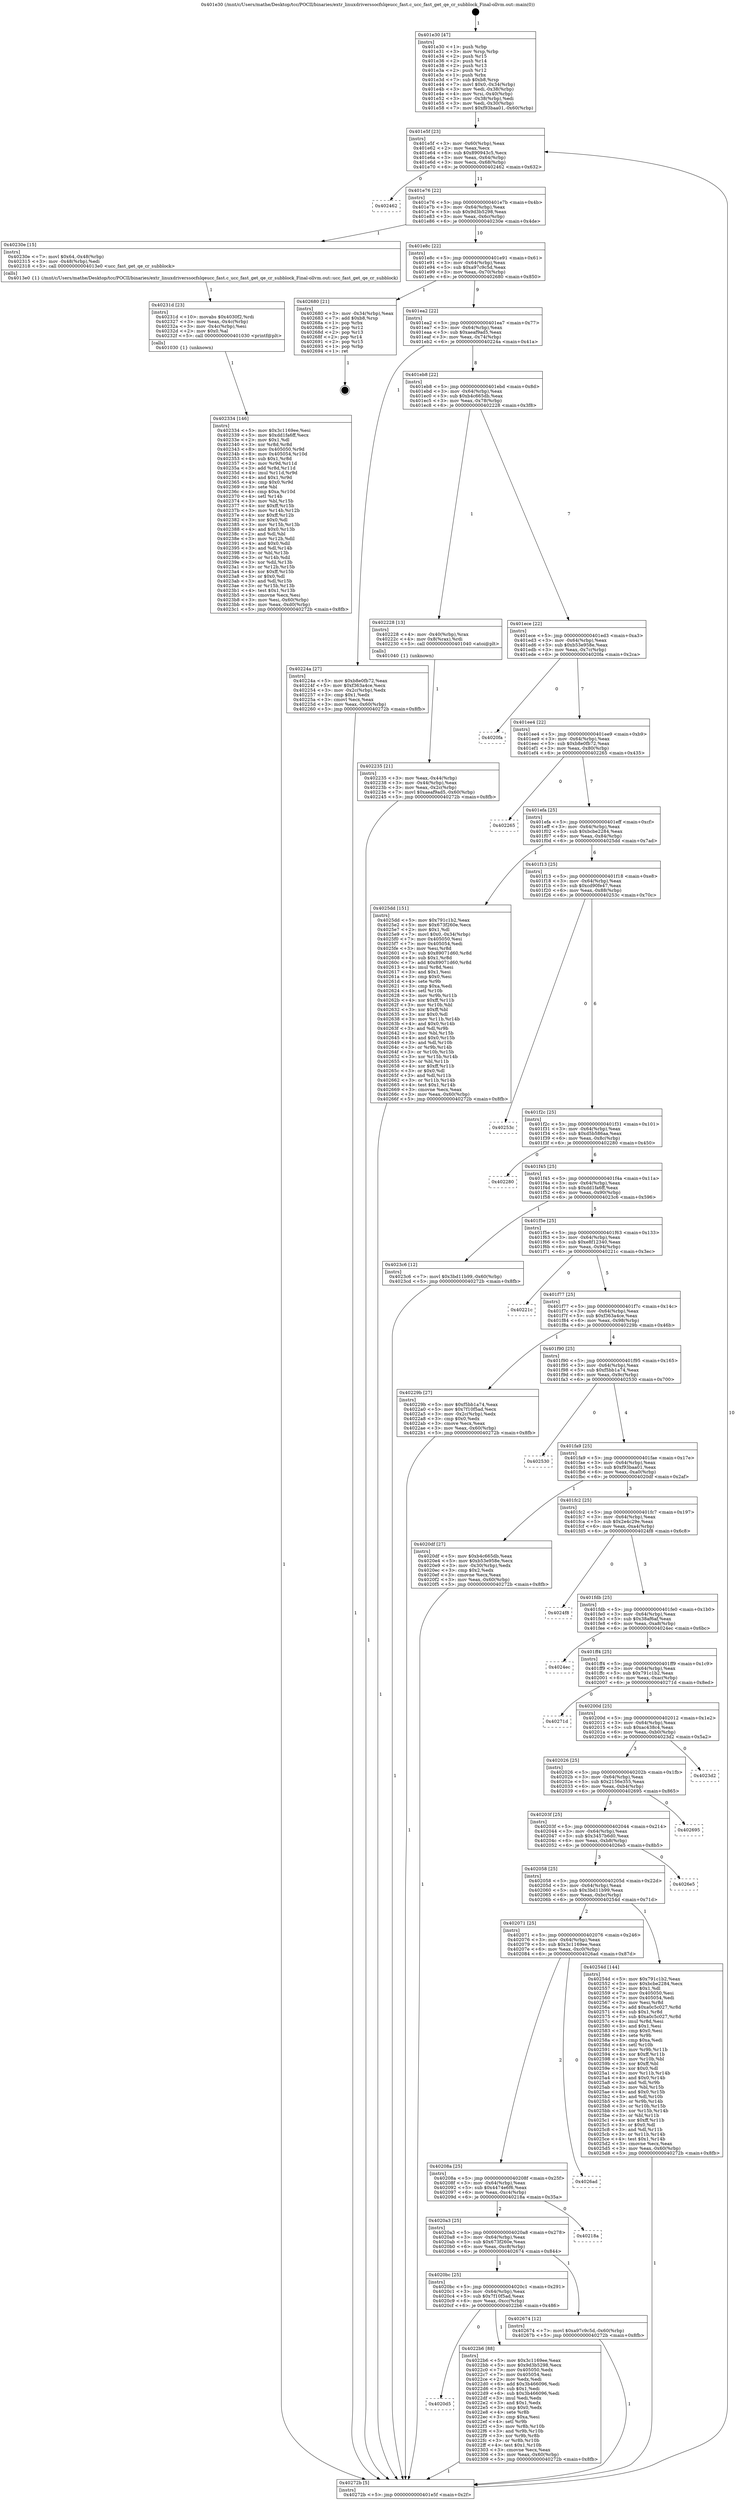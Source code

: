 digraph "0x401e30" {
  label = "0x401e30 (/mnt/c/Users/mathe/Desktop/tcc/POCII/binaries/extr_linuxdriverssocfslqeucc_fast.c_ucc_fast_get_qe_cr_subblock_Final-ollvm.out::main(0))"
  labelloc = "t"
  node[shape=record]

  Entry [label="",width=0.3,height=0.3,shape=circle,fillcolor=black,style=filled]
  "0x401e5f" [label="{
     0x401e5f [23]\l
     | [instrs]\l
     &nbsp;&nbsp;0x401e5f \<+3\>: mov -0x60(%rbp),%eax\l
     &nbsp;&nbsp;0x401e62 \<+2\>: mov %eax,%ecx\l
     &nbsp;&nbsp;0x401e64 \<+6\>: sub $0x890943c5,%ecx\l
     &nbsp;&nbsp;0x401e6a \<+3\>: mov %eax,-0x64(%rbp)\l
     &nbsp;&nbsp;0x401e6d \<+3\>: mov %ecx,-0x68(%rbp)\l
     &nbsp;&nbsp;0x401e70 \<+6\>: je 0000000000402462 \<main+0x632\>\l
  }"]
  "0x402462" [label="{
     0x402462\l
  }", style=dashed]
  "0x401e76" [label="{
     0x401e76 [22]\l
     | [instrs]\l
     &nbsp;&nbsp;0x401e76 \<+5\>: jmp 0000000000401e7b \<main+0x4b\>\l
     &nbsp;&nbsp;0x401e7b \<+3\>: mov -0x64(%rbp),%eax\l
     &nbsp;&nbsp;0x401e7e \<+5\>: sub $0x9d3b5298,%eax\l
     &nbsp;&nbsp;0x401e83 \<+3\>: mov %eax,-0x6c(%rbp)\l
     &nbsp;&nbsp;0x401e86 \<+6\>: je 000000000040230e \<main+0x4de\>\l
  }"]
  Exit [label="",width=0.3,height=0.3,shape=circle,fillcolor=black,style=filled,peripheries=2]
  "0x40230e" [label="{
     0x40230e [15]\l
     | [instrs]\l
     &nbsp;&nbsp;0x40230e \<+7\>: movl $0x64,-0x48(%rbp)\l
     &nbsp;&nbsp;0x402315 \<+3\>: mov -0x48(%rbp),%edi\l
     &nbsp;&nbsp;0x402318 \<+5\>: call 00000000004013e0 \<ucc_fast_get_qe_cr_subblock\>\l
     | [calls]\l
     &nbsp;&nbsp;0x4013e0 \{1\} (/mnt/c/Users/mathe/Desktop/tcc/POCII/binaries/extr_linuxdriverssocfslqeucc_fast.c_ucc_fast_get_qe_cr_subblock_Final-ollvm.out::ucc_fast_get_qe_cr_subblock)\l
  }"]
  "0x401e8c" [label="{
     0x401e8c [22]\l
     | [instrs]\l
     &nbsp;&nbsp;0x401e8c \<+5\>: jmp 0000000000401e91 \<main+0x61\>\l
     &nbsp;&nbsp;0x401e91 \<+3\>: mov -0x64(%rbp),%eax\l
     &nbsp;&nbsp;0x401e94 \<+5\>: sub $0xa97c9c5d,%eax\l
     &nbsp;&nbsp;0x401e99 \<+3\>: mov %eax,-0x70(%rbp)\l
     &nbsp;&nbsp;0x401e9c \<+6\>: je 0000000000402680 \<main+0x850\>\l
  }"]
  "0x402334" [label="{
     0x402334 [146]\l
     | [instrs]\l
     &nbsp;&nbsp;0x402334 \<+5\>: mov $0x3c1169ee,%esi\l
     &nbsp;&nbsp;0x402339 \<+5\>: mov $0xdd1fa6ff,%ecx\l
     &nbsp;&nbsp;0x40233e \<+2\>: mov $0x1,%dl\l
     &nbsp;&nbsp;0x402340 \<+3\>: xor %r8d,%r8d\l
     &nbsp;&nbsp;0x402343 \<+8\>: mov 0x405050,%r9d\l
     &nbsp;&nbsp;0x40234b \<+8\>: mov 0x405054,%r10d\l
     &nbsp;&nbsp;0x402353 \<+4\>: sub $0x1,%r8d\l
     &nbsp;&nbsp;0x402357 \<+3\>: mov %r9d,%r11d\l
     &nbsp;&nbsp;0x40235a \<+3\>: add %r8d,%r11d\l
     &nbsp;&nbsp;0x40235d \<+4\>: imul %r11d,%r9d\l
     &nbsp;&nbsp;0x402361 \<+4\>: and $0x1,%r9d\l
     &nbsp;&nbsp;0x402365 \<+4\>: cmp $0x0,%r9d\l
     &nbsp;&nbsp;0x402369 \<+3\>: sete %bl\l
     &nbsp;&nbsp;0x40236c \<+4\>: cmp $0xa,%r10d\l
     &nbsp;&nbsp;0x402370 \<+4\>: setl %r14b\l
     &nbsp;&nbsp;0x402374 \<+3\>: mov %bl,%r15b\l
     &nbsp;&nbsp;0x402377 \<+4\>: xor $0xff,%r15b\l
     &nbsp;&nbsp;0x40237b \<+3\>: mov %r14b,%r12b\l
     &nbsp;&nbsp;0x40237e \<+4\>: xor $0xff,%r12b\l
     &nbsp;&nbsp;0x402382 \<+3\>: xor $0x0,%dl\l
     &nbsp;&nbsp;0x402385 \<+3\>: mov %r15b,%r13b\l
     &nbsp;&nbsp;0x402388 \<+4\>: and $0x0,%r13b\l
     &nbsp;&nbsp;0x40238c \<+2\>: and %dl,%bl\l
     &nbsp;&nbsp;0x40238e \<+3\>: mov %r12b,%dil\l
     &nbsp;&nbsp;0x402391 \<+4\>: and $0x0,%dil\l
     &nbsp;&nbsp;0x402395 \<+3\>: and %dl,%r14b\l
     &nbsp;&nbsp;0x402398 \<+3\>: or %bl,%r13b\l
     &nbsp;&nbsp;0x40239b \<+3\>: or %r14b,%dil\l
     &nbsp;&nbsp;0x40239e \<+3\>: xor %dil,%r13b\l
     &nbsp;&nbsp;0x4023a1 \<+3\>: or %r12b,%r15b\l
     &nbsp;&nbsp;0x4023a4 \<+4\>: xor $0xff,%r15b\l
     &nbsp;&nbsp;0x4023a8 \<+3\>: or $0x0,%dl\l
     &nbsp;&nbsp;0x4023ab \<+3\>: and %dl,%r15b\l
     &nbsp;&nbsp;0x4023ae \<+3\>: or %r15b,%r13b\l
     &nbsp;&nbsp;0x4023b1 \<+4\>: test $0x1,%r13b\l
     &nbsp;&nbsp;0x4023b5 \<+3\>: cmovne %ecx,%esi\l
     &nbsp;&nbsp;0x4023b8 \<+3\>: mov %esi,-0x60(%rbp)\l
     &nbsp;&nbsp;0x4023bb \<+6\>: mov %eax,-0xd0(%rbp)\l
     &nbsp;&nbsp;0x4023c1 \<+5\>: jmp 000000000040272b \<main+0x8fb\>\l
  }"]
  "0x402680" [label="{
     0x402680 [21]\l
     | [instrs]\l
     &nbsp;&nbsp;0x402680 \<+3\>: mov -0x34(%rbp),%eax\l
     &nbsp;&nbsp;0x402683 \<+7\>: add $0xb8,%rsp\l
     &nbsp;&nbsp;0x40268a \<+1\>: pop %rbx\l
     &nbsp;&nbsp;0x40268b \<+2\>: pop %r12\l
     &nbsp;&nbsp;0x40268d \<+2\>: pop %r13\l
     &nbsp;&nbsp;0x40268f \<+2\>: pop %r14\l
     &nbsp;&nbsp;0x402691 \<+2\>: pop %r15\l
     &nbsp;&nbsp;0x402693 \<+1\>: pop %rbp\l
     &nbsp;&nbsp;0x402694 \<+1\>: ret\l
  }"]
  "0x401ea2" [label="{
     0x401ea2 [22]\l
     | [instrs]\l
     &nbsp;&nbsp;0x401ea2 \<+5\>: jmp 0000000000401ea7 \<main+0x77\>\l
     &nbsp;&nbsp;0x401ea7 \<+3\>: mov -0x64(%rbp),%eax\l
     &nbsp;&nbsp;0x401eaa \<+5\>: sub $0xaeaf9ad5,%eax\l
     &nbsp;&nbsp;0x401eaf \<+3\>: mov %eax,-0x74(%rbp)\l
     &nbsp;&nbsp;0x401eb2 \<+6\>: je 000000000040224a \<main+0x41a\>\l
  }"]
  "0x40231d" [label="{
     0x40231d [23]\l
     | [instrs]\l
     &nbsp;&nbsp;0x40231d \<+10\>: movabs $0x4030f2,%rdi\l
     &nbsp;&nbsp;0x402327 \<+3\>: mov %eax,-0x4c(%rbp)\l
     &nbsp;&nbsp;0x40232a \<+3\>: mov -0x4c(%rbp),%esi\l
     &nbsp;&nbsp;0x40232d \<+2\>: mov $0x0,%al\l
     &nbsp;&nbsp;0x40232f \<+5\>: call 0000000000401030 \<printf@plt\>\l
     | [calls]\l
     &nbsp;&nbsp;0x401030 \{1\} (unknown)\l
  }"]
  "0x40224a" [label="{
     0x40224a [27]\l
     | [instrs]\l
     &nbsp;&nbsp;0x40224a \<+5\>: mov $0xb8e0fb72,%eax\l
     &nbsp;&nbsp;0x40224f \<+5\>: mov $0xf363a4ce,%ecx\l
     &nbsp;&nbsp;0x402254 \<+3\>: mov -0x2c(%rbp),%edx\l
     &nbsp;&nbsp;0x402257 \<+3\>: cmp $0x1,%edx\l
     &nbsp;&nbsp;0x40225a \<+3\>: cmovl %ecx,%eax\l
     &nbsp;&nbsp;0x40225d \<+3\>: mov %eax,-0x60(%rbp)\l
     &nbsp;&nbsp;0x402260 \<+5\>: jmp 000000000040272b \<main+0x8fb\>\l
  }"]
  "0x401eb8" [label="{
     0x401eb8 [22]\l
     | [instrs]\l
     &nbsp;&nbsp;0x401eb8 \<+5\>: jmp 0000000000401ebd \<main+0x8d\>\l
     &nbsp;&nbsp;0x401ebd \<+3\>: mov -0x64(%rbp),%eax\l
     &nbsp;&nbsp;0x401ec0 \<+5\>: sub $0xb4c665db,%eax\l
     &nbsp;&nbsp;0x401ec5 \<+3\>: mov %eax,-0x78(%rbp)\l
     &nbsp;&nbsp;0x401ec8 \<+6\>: je 0000000000402228 \<main+0x3f8\>\l
  }"]
  "0x4020d5" [label="{
     0x4020d5\l
  }", style=dashed]
  "0x402228" [label="{
     0x402228 [13]\l
     | [instrs]\l
     &nbsp;&nbsp;0x402228 \<+4\>: mov -0x40(%rbp),%rax\l
     &nbsp;&nbsp;0x40222c \<+4\>: mov 0x8(%rax),%rdi\l
     &nbsp;&nbsp;0x402230 \<+5\>: call 0000000000401040 \<atoi@plt\>\l
     | [calls]\l
     &nbsp;&nbsp;0x401040 \{1\} (unknown)\l
  }"]
  "0x401ece" [label="{
     0x401ece [22]\l
     | [instrs]\l
     &nbsp;&nbsp;0x401ece \<+5\>: jmp 0000000000401ed3 \<main+0xa3\>\l
     &nbsp;&nbsp;0x401ed3 \<+3\>: mov -0x64(%rbp),%eax\l
     &nbsp;&nbsp;0x401ed6 \<+5\>: sub $0xb53e958e,%eax\l
     &nbsp;&nbsp;0x401edb \<+3\>: mov %eax,-0x7c(%rbp)\l
     &nbsp;&nbsp;0x401ede \<+6\>: je 00000000004020fa \<main+0x2ca\>\l
  }"]
  "0x4022b6" [label="{
     0x4022b6 [88]\l
     | [instrs]\l
     &nbsp;&nbsp;0x4022b6 \<+5\>: mov $0x3c1169ee,%eax\l
     &nbsp;&nbsp;0x4022bb \<+5\>: mov $0x9d3b5298,%ecx\l
     &nbsp;&nbsp;0x4022c0 \<+7\>: mov 0x405050,%edx\l
     &nbsp;&nbsp;0x4022c7 \<+7\>: mov 0x405054,%esi\l
     &nbsp;&nbsp;0x4022ce \<+2\>: mov %edx,%edi\l
     &nbsp;&nbsp;0x4022d0 \<+6\>: add $0x3b466096,%edi\l
     &nbsp;&nbsp;0x4022d6 \<+3\>: sub $0x1,%edi\l
     &nbsp;&nbsp;0x4022d9 \<+6\>: sub $0x3b466096,%edi\l
     &nbsp;&nbsp;0x4022df \<+3\>: imul %edi,%edx\l
     &nbsp;&nbsp;0x4022e2 \<+3\>: and $0x1,%edx\l
     &nbsp;&nbsp;0x4022e5 \<+3\>: cmp $0x0,%edx\l
     &nbsp;&nbsp;0x4022e8 \<+4\>: sete %r8b\l
     &nbsp;&nbsp;0x4022ec \<+3\>: cmp $0xa,%esi\l
     &nbsp;&nbsp;0x4022ef \<+4\>: setl %r9b\l
     &nbsp;&nbsp;0x4022f3 \<+3\>: mov %r8b,%r10b\l
     &nbsp;&nbsp;0x4022f6 \<+3\>: and %r9b,%r10b\l
     &nbsp;&nbsp;0x4022f9 \<+3\>: xor %r9b,%r8b\l
     &nbsp;&nbsp;0x4022fc \<+3\>: or %r8b,%r10b\l
     &nbsp;&nbsp;0x4022ff \<+4\>: test $0x1,%r10b\l
     &nbsp;&nbsp;0x402303 \<+3\>: cmovne %ecx,%eax\l
     &nbsp;&nbsp;0x402306 \<+3\>: mov %eax,-0x60(%rbp)\l
     &nbsp;&nbsp;0x402309 \<+5\>: jmp 000000000040272b \<main+0x8fb\>\l
  }"]
  "0x4020fa" [label="{
     0x4020fa\l
  }", style=dashed]
  "0x401ee4" [label="{
     0x401ee4 [22]\l
     | [instrs]\l
     &nbsp;&nbsp;0x401ee4 \<+5\>: jmp 0000000000401ee9 \<main+0xb9\>\l
     &nbsp;&nbsp;0x401ee9 \<+3\>: mov -0x64(%rbp),%eax\l
     &nbsp;&nbsp;0x401eec \<+5\>: sub $0xb8e0fb72,%eax\l
     &nbsp;&nbsp;0x401ef1 \<+3\>: mov %eax,-0x80(%rbp)\l
     &nbsp;&nbsp;0x401ef4 \<+6\>: je 0000000000402265 \<main+0x435\>\l
  }"]
  "0x4020bc" [label="{
     0x4020bc [25]\l
     | [instrs]\l
     &nbsp;&nbsp;0x4020bc \<+5\>: jmp 00000000004020c1 \<main+0x291\>\l
     &nbsp;&nbsp;0x4020c1 \<+3\>: mov -0x64(%rbp),%eax\l
     &nbsp;&nbsp;0x4020c4 \<+5\>: sub $0x7f10f5ad,%eax\l
     &nbsp;&nbsp;0x4020c9 \<+6\>: mov %eax,-0xcc(%rbp)\l
     &nbsp;&nbsp;0x4020cf \<+6\>: je 00000000004022b6 \<main+0x486\>\l
  }"]
  "0x402265" [label="{
     0x402265\l
  }", style=dashed]
  "0x401efa" [label="{
     0x401efa [25]\l
     | [instrs]\l
     &nbsp;&nbsp;0x401efa \<+5\>: jmp 0000000000401eff \<main+0xcf\>\l
     &nbsp;&nbsp;0x401eff \<+3\>: mov -0x64(%rbp),%eax\l
     &nbsp;&nbsp;0x401f02 \<+5\>: sub $0xbcbe2284,%eax\l
     &nbsp;&nbsp;0x401f07 \<+6\>: mov %eax,-0x84(%rbp)\l
     &nbsp;&nbsp;0x401f0d \<+6\>: je 00000000004025dd \<main+0x7ad\>\l
  }"]
  "0x402674" [label="{
     0x402674 [12]\l
     | [instrs]\l
     &nbsp;&nbsp;0x402674 \<+7\>: movl $0xa97c9c5d,-0x60(%rbp)\l
     &nbsp;&nbsp;0x40267b \<+5\>: jmp 000000000040272b \<main+0x8fb\>\l
  }"]
  "0x4025dd" [label="{
     0x4025dd [151]\l
     | [instrs]\l
     &nbsp;&nbsp;0x4025dd \<+5\>: mov $0x791c1b2,%eax\l
     &nbsp;&nbsp;0x4025e2 \<+5\>: mov $0x673f260e,%ecx\l
     &nbsp;&nbsp;0x4025e7 \<+2\>: mov $0x1,%dl\l
     &nbsp;&nbsp;0x4025e9 \<+7\>: movl $0x0,-0x34(%rbp)\l
     &nbsp;&nbsp;0x4025f0 \<+7\>: mov 0x405050,%esi\l
     &nbsp;&nbsp;0x4025f7 \<+7\>: mov 0x405054,%edi\l
     &nbsp;&nbsp;0x4025fe \<+3\>: mov %esi,%r8d\l
     &nbsp;&nbsp;0x402601 \<+7\>: sub $0x89071d60,%r8d\l
     &nbsp;&nbsp;0x402608 \<+4\>: sub $0x1,%r8d\l
     &nbsp;&nbsp;0x40260c \<+7\>: add $0x89071d60,%r8d\l
     &nbsp;&nbsp;0x402613 \<+4\>: imul %r8d,%esi\l
     &nbsp;&nbsp;0x402617 \<+3\>: and $0x1,%esi\l
     &nbsp;&nbsp;0x40261a \<+3\>: cmp $0x0,%esi\l
     &nbsp;&nbsp;0x40261d \<+4\>: sete %r9b\l
     &nbsp;&nbsp;0x402621 \<+3\>: cmp $0xa,%edi\l
     &nbsp;&nbsp;0x402624 \<+4\>: setl %r10b\l
     &nbsp;&nbsp;0x402628 \<+3\>: mov %r9b,%r11b\l
     &nbsp;&nbsp;0x40262b \<+4\>: xor $0xff,%r11b\l
     &nbsp;&nbsp;0x40262f \<+3\>: mov %r10b,%bl\l
     &nbsp;&nbsp;0x402632 \<+3\>: xor $0xff,%bl\l
     &nbsp;&nbsp;0x402635 \<+3\>: xor $0x0,%dl\l
     &nbsp;&nbsp;0x402638 \<+3\>: mov %r11b,%r14b\l
     &nbsp;&nbsp;0x40263b \<+4\>: and $0x0,%r14b\l
     &nbsp;&nbsp;0x40263f \<+3\>: and %dl,%r9b\l
     &nbsp;&nbsp;0x402642 \<+3\>: mov %bl,%r15b\l
     &nbsp;&nbsp;0x402645 \<+4\>: and $0x0,%r15b\l
     &nbsp;&nbsp;0x402649 \<+3\>: and %dl,%r10b\l
     &nbsp;&nbsp;0x40264c \<+3\>: or %r9b,%r14b\l
     &nbsp;&nbsp;0x40264f \<+3\>: or %r10b,%r15b\l
     &nbsp;&nbsp;0x402652 \<+3\>: xor %r15b,%r14b\l
     &nbsp;&nbsp;0x402655 \<+3\>: or %bl,%r11b\l
     &nbsp;&nbsp;0x402658 \<+4\>: xor $0xff,%r11b\l
     &nbsp;&nbsp;0x40265c \<+3\>: or $0x0,%dl\l
     &nbsp;&nbsp;0x40265f \<+3\>: and %dl,%r11b\l
     &nbsp;&nbsp;0x402662 \<+3\>: or %r11b,%r14b\l
     &nbsp;&nbsp;0x402665 \<+4\>: test $0x1,%r14b\l
     &nbsp;&nbsp;0x402669 \<+3\>: cmovne %ecx,%eax\l
     &nbsp;&nbsp;0x40266c \<+3\>: mov %eax,-0x60(%rbp)\l
     &nbsp;&nbsp;0x40266f \<+5\>: jmp 000000000040272b \<main+0x8fb\>\l
  }"]
  "0x401f13" [label="{
     0x401f13 [25]\l
     | [instrs]\l
     &nbsp;&nbsp;0x401f13 \<+5\>: jmp 0000000000401f18 \<main+0xe8\>\l
     &nbsp;&nbsp;0x401f18 \<+3\>: mov -0x64(%rbp),%eax\l
     &nbsp;&nbsp;0x401f1b \<+5\>: sub $0xcd90fe47,%eax\l
     &nbsp;&nbsp;0x401f20 \<+6\>: mov %eax,-0x88(%rbp)\l
     &nbsp;&nbsp;0x401f26 \<+6\>: je 000000000040253c \<main+0x70c\>\l
  }"]
  "0x4020a3" [label="{
     0x4020a3 [25]\l
     | [instrs]\l
     &nbsp;&nbsp;0x4020a3 \<+5\>: jmp 00000000004020a8 \<main+0x278\>\l
     &nbsp;&nbsp;0x4020a8 \<+3\>: mov -0x64(%rbp),%eax\l
     &nbsp;&nbsp;0x4020ab \<+5\>: sub $0x673f260e,%eax\l
     &nbsp;&nbsp;0x4020b0 \<+6\>: mov %eax,-0xc8(%rbp)\l
     &nbsp;&nbsp;0x4020b6 \<+6\>: je 0000000000402674 \<main+0x844\>\l
  }"]
  "0x40253c" [label="{
     0x40253c\l
  }", style=dashed]
  "0x401f2c" [label="{
     0x401f2c [25]\l
     | [instrs]\l
     &nbsp;&nbsp;0x401f2c \<+5\>: jmp 0000000000401f31 \<main+0x101\>\l
     &nbsp;&nbsp;0x401f31 \<+3\>: mov -0x64(%rbp),%eax\l
     &nbsp;&nbsp;0x401f34 \<+5\>: sub $0xd5b586aa,%eax\l
     &nbsp;&nbsp;0x401f39 \<+6\>: mov %eax,-0x8c(%rbp)\l
     &nbsp;&nbsp;0x401f3f \<+6\>: je 0000000000402280 \<main+0x450\>\l
  }"]
  "0x40218a" [label="{
     0x40218a\l
  }", style=dashed]
  "0x402280" [label="{
     0x402280\l
  }", style=dashed]
  "0x401f45" [label="{
     0x401f45 [25]\l
     | [instrs]\l
     &nbsp;&nbsp;0x401f45 \<+5\>: jmp 0000000000401f4a \<main+0x11a\>\l
     &nbsp;&nbsp;0x401f4a \<+3\>: mov -0x64(%rbp),%eax\l
     &nbsp;&nbsp;0x401f4d \<+5\>: sub $0xdd1fa6ff,%eax\l
     &nbsp;&nbsp;0x401f52 \<+6\>: mov %eax,-0x90(%rbp)\l
     &nbsp;&nbsp;0x401f58 \<+6\>: je 00000000004023c6 \<main+0x596\>\l
  }"]
  "0x40208a" [label="{
     0x40208a [25]\l
     | [instrs]\l
     &nbsp;&nbsp;0x40208a \<+5\>: jmp 000000000040208f \<main+0x25f\>\l
     &nbsp;&nbsp;0x40208f \<+3\>: mov -0x64(%rbp),%eax\l
     &nbsp;&nbsp;0x402092 \<+5\>: sub $0x4474e6f6,%eax\l
     &nbsp;&nbsp;0x402097 \<+6\>: mov %eax,-0xc4(%rbp)\l
     &nbsp;&nbsp;0x40209d \<+6\>: je 000000000040218a \<main+0x35a\>\l
  }"]
  "0x4023c6" [label="{
     0x4023c6 [12]\l
     | [instrs]\l
     &nbsp;&nbsp;0x4023c6 \<+7\>: movl $0x3bd11b99,-0x60(%rbp)\l
     &nbsp;&nbsp;0x4023cd \<+5\>: jmp 000000000040272b \<main+0x8fb\>\l
  }"]
  "0x401f5e" [label="{
     0x401f5e [25]\l
     | [instrs]\l
     &nbsp;&nbsp;0x401f5e \<+5\>: jmp 0000000000401f63 \<main+0x133\>\l
     &nbsp;&nbsp;0x401f63 \<+3\>: mov -0x64(%rbp),%eax\l
     &nbsp;&nbsp;0x401f66 \<+5\>: sub $0xe8f12340,%eax\l
     &nbsp;&nbsp;0x401f6b \<+6\>: mov %eax,-0x94(%rbp)\l
     &nbsp;&nbsp;0x401f71 \<+6\>: je 000000000040221c \<main+0x3ec\>\l
  }"]
  "0x4026ad" [label="{
     0x4026ad\l
  }", style=dashed]
  "0x40221c" [label="{
     0x40221c\l
  }", style=dashed]
  "0x401f77" [label="{
     0x401f77 [25]\l
     | [instrs]\l
     &nbsp;&nbsp;0x401f77 \<+5\>: jmp 0000000000401f7c \<main+0x14c\>\l
     &nbsp;&nbsp;0x401f7c \<+3\>: mov -0x64(%rbp),%eax\l
     &nbsp;&nbsp;0x401f7f \<+5\>: sub $0xf363a4ce,%eax\l
     &nbsp;&nbsp;0x401f84 \<+6\>: mov %eax,-0x98(%rbp)\l
     &nbsp;&nbsp;0x401f8a \<+6\>: je 000000000040229b \<main+0x46b\>\l
  }"]
  "0x402071" [label="{
     0x402071 [25]\l
     | [instrs]\l
     &nbsp;&nbsp;0x402071 \<+5\>: jmp 0000000000402076 \<main+0x246\>\l
     &nbsp;&nbsp;0x402076 \<+3\>: mov -0x64(%rbp),%eax\l
     &nbsp;&nbsp;0x402079 \<+5\>: sub $0x3c1169ee,%eax\l
     &nbsp;&nbsp;0x40207e \<+6\>: mov %eax,-0xc0(%rbp)\l
     &nbsp;&nbsp;0x402084 \<+6\>: je 00000000004026ad \<main+0x87d\>\l
  }"]
  "0x40229b" [label="{
     0x40229b [27]\l
     | [instrs]\l
     &nbsp;&nbsp;0x40229b \<+5\>: mov $0xf5bb1a74,%eax\l
     &nbsp;&nbsp;0x4022a0 \<+5\>: mov $0x7f10f5ad,%ecx\l
     &nbsp;&nbsp;0x4022a5 \<+3\>: mov -0x2c(%rbp),%edx\l
     &nbsp;&nbsp;0x4022a8 \<+3\>: cmp $0x0,%edx\l
     &nbsp;&nbsp;0x4022ab \<+3\>: cmove %ecx,%eax\l
     &nbsp;&nbsp;0x4022ae \<+3\>: mov %eax,-0x60(%rbp)\l
     &nbsp;&nbsp;0x4022b1 \<+5\>: jmp 000000000040272b \<main+0x8fb\>\l
  }"]
  "0x401f90" [label="{
     0x401f90 [25]\l
     | [instrs]\l
     &nbsp;&nbsp;0x401f90 \<+5\>: jmp 0000000000401f95 \<main+0x165\>\l
     &nbsp;&nbsp;0x401f95 \<+3\>: mov -0x64(%rbp),%eax\l
     &nbsp;&nbsp;0x401f98 \<+5\>: sub $0xf5bb1a74,%eax\l
     &nbsp;&nbsp;0x401f9d \<+6\>: mov %eax,-0x9c(%rbp)\l
     &nbsp;&nbsp;0x401fa3 \<+6\>: je 0000000000402530 \<main+0x700\>\l
  }"]
  "0x40254d" [label="{
     0x40254d [144]\l
     | [instrs]\l
     &nbsp;&nbsp;0x40254d \<+5\>: mov $0x791c1b2,%eax\l
     &nbsp;&nbsp;0x402552 \<+5\>: mov $0xbcbe2284,%ecx\l
     &nbsp;&nbsp;0x402557 \<+2\>: mov $0x1,%dl\l
     &nbsp;&nbsp;0x402559 \<+7\>: mov 0x405050,%esi\l
     &nbsp;&nbsp;0x402560 \<+7\>: mov 0x405054,%edi\l
     &nbsp;&nbsp;0x402567 \<+3\>: mov %esi,%r8d\l
     &nbsp;&nbsp;0x40256a \<+7\>: add $0xa0c5c027,%r8d\l
     &nbsp;&nbsp;0x402571 \<+4\>: sub $0x1,%r8d\l
     &nbsp;&nbsp;0x402575 \<+7\>: sub $0xa0c5c027,%r8d\l
     &nbsp;&nbsp;0x40257c \<+4\>: imul %r8d,%esi\l
     &nbsp;&nbsp;0x402580 \<+3\>: and $0x1,%esi\l
     &nbsp;&nbsp;0x402583 \<+3\>: cmp $0x0,%esi\l
     &nbsp;&nbsp;0x402586 \<+4\>: sete %r9b\l
     &nbsp;&nbsp;0x40258a \<+3\>: cmp $0xa,%edi\l
     &nbsp;&nbsp;0x40258d \<+4\>: setl %r10b\l
     &nbsp;&nbsp;0x402591 \<+3\>: mov %r9b,%r11b\l
     &nbsp;&nbsp;0x402594 \<+4\>: xor $0xff,%r11b\l
     &nbsp;&nbsp;0x402598 \<+3\>: mov %r10b,%bl\l
     &nbsp;&nbsp;0x40259b \<+3\>: xor $0xff,%bl\l
     &nbsp;&nbsp;0x40259e \<+3\>: xor $0x0,%dl\l
     &nbsp;&nbsp;0x4025a1 \<+3\>: mov %r11b,%r14b\l
     &nbsp;&nbsp;0x4025a4 \<+4\>: and $0x0,%r14b\l
     &nbsp;&nbsp;0x4025a8 \<+3\>: and %dl,%r9b\l
     &nbsp;&nbsp;0x4025ab \<+3\>: mov %bl,%r15b\l
     &nbsp;&nbsp;0x4025ae \<+4\>: and $0x0,%r15b\l
     &nbsp;&nbsp;0x4025b2 \<+3\>: and %dl,%r10b\l
     &nbsp;&nbsp;0x4025b5 \<+3\>: or %r9b,%r14b\l
     &nbsp;&nbsp;0x4025b8 \<+3\>: or %r10b,%r15b\l
     &nbsp;&nbsp;0x4025bb \<+3\>: xor %r15b,%r14b\l
     &nbsp;&nbsp;0x4025be \<+3\>: or %bl,%r11b\l
     &nbsp;&nbsp;0x4025c1 \<+4\>: xor $0xff,%r11b\l
     &nbsp;&nbsp;0x4025c5 \<+3\>: or $0x0,%dl\l
     &nbsp;&nbsp;0x4025c8 \<+3\>: and %dl,%r11b\l
     &nbsp;&nbsp;0x4025cb \<+3\>: or %r11b,%r14b\l
     &nbsp;&nbsp;0x4025ce \<+4\>: test $0x1,%r14b\l
     &nbsp;&nbsp;0x4025d2 \<+3\>: cmovne %ecx,%eax\l
     &nbsp;&nbsp;0x4025d5 \<+3\>: mov %eax,-0x60(%rbp)\l
     &nbsp;&nbsp;0x4025d8 \<+5\>: jmp 000000000040272b \<main+0x8fb\>\l
  }"]
  "0x402530" [label="{
     0x402530\l
  }", style=dashed]
  "0x401fa9" [label="{
     0x401fa9 [25]\l
     | [instrs]\l
     &nbsp;&nbsp;0x401fa9 \<+5\>: jmp 0000000000401fae \<main+0x17e\>\l
     &nbsp;&nbsp;0x401fae \<+3\>: mov -0x64(%rbp),%eax\l
     &nbsp;&nbsp;0x401fb1 \<+5\>: sub $0xf93baa01,%eax\l
     &nbsp;&nbsp;0x401fb6 \<+6\>: mov %eax,-0xa0(%rbp)\l
     &nbsp;&nbsp;0x401fbc \<+6\>: je 00000000004020df \<main+0x2af\>\l
  }"]
  "0x402058" [label="{
     0x402058 [25]\l
     | [instrs]\l
     &nbsp;&nbsp;0x402058 \<+5\>: jmp 000000000040205d \<main+0x22d\>\l
     &nbsp;&nbsp;0x40205d \<+3\>: mov -0x64(%rbp),%eax\l
     &nbsp;&nbsp;0x402060 \<+5\>: sub $0x3bd11b99,%eax\l
     &nbsp;&nbsp;0x402065 \<+6\>: mov %eax,-0xbc(%rbp)\l
     &nbsp;&nbsp;0x40206b \<+6\>: je 000000000040254d \<main+0x71d\>\l
  }"]
  "0x4020df" [label="{
     0x4020df [27]\l
     | [instrs]\l
     &nbsp;&nbsp;0x4020df \<+5\>: mov $0xb4c665db,%eax\l
     &nbsp;&nbsp;0x4020e4 \<+5\>: mov $0xb53e958e,%ecx\l
     &nbsp;&nbsp;0x4020e9 \<+3\>: mov -0x30(%rbp),%edx\l
     &nbsp;&nbsp;0x4020ec \<+3\>: cmp $0x2,%edx\l
     &nbsp;&nbsp;0x4020ef \<+3\>: cmovne %ecx,%eax\l
     &nbsp;&nbsp;0x4020f2 \<+3\>: mov %eax,-0x60(%rbp)\l
     &nbsp;&nbsp;0x4020f5 \<+5\>: jmp 000000000040272b \<main+0x8fb\>\l
  }"]
  "0x401fc2" [label="{
     0x401fc2 [25]\l
     | [instrs]\l
     &nbsp;&nbsp;0x401fc2 \<+5\>: jmp 0000000000401fc7 \<main+0x197\>\l
     &nbsp;&nbsp;0x401fc7 \<+3\>: mov -0x64(%rbp),%eax\l
     &nbsp;&nbsp;0x401fca \<+5\>: sub $0x2e4c29e,%eax\l
     &nbsp;&nbsp;0x401fcf \<+6\>: mov %eax,-0xa4(%rbp)\l
     &nbsp;&nbsp;0x401fd5 \<+6\>: je 00000000004024f8 \<main+0x6c8\>\l
  }"]
  "0x40272b" [label="{
     0x40272b [5]\l
     | [instrs]\l
     &nbsp;&nbsp;0x40272b \<+5\>: jmp 0000000000401e5f \<main+0x2f\>\l
  }"]
  "0x401e30" [label="{
     0x401e30 [47]\l
     | [instrs]\l
     &nbsp;&nbsp;0x401e30 \<+1\>: push %rbp\l
     &nbsp;&nbsp;0x401e31 \<+3\>: mov %rsp,%rbp\l
     &nbsp;&nbsp;0x401e34 \<+2\>: push %r15\l
     &nbsp;&nbsp;0x401e36 \<+2\>: push %r14\l
     &nbsp;&nbsp;0x401e38 \<+2\>: push %r13\l
     &nbsp;&nbsp;0x401e3a \<+2\>: push %r12\l
     &nbsp;&nbsp;0x401e3c \<+1\>: push %rbx\l
     &nbsp;&nbsp;0x401e3d \<+7\>: sub $0xb8,%rsp\l
     &nbsp;&nbsp;0x401e44 \<+7\>: movl $0x0,-0x34(%rbp)\l
     &nbsp;&nbsp;0x401e4b \<+3\>: mov %edi,-0x38(%rbp)\l
     &nbsp;&nbsp;0x401e4e \<+4\>: mov %rsi,-0x40(%rbp)\l
     &nbsp;&nbsp;0x401e52 \<+3\>: mov -0x38(%rbp),%edi\l
     &nbsp;&nbsp;0x401e55 \<+3\>: mov %edi,-0x30(%rbp)\l
     &nbsp;&nbsp;0x401e58 \<+7\>: movl $0xf93baa01,-0x60(%rbp)\l
  }"]
  "0x402235" [label="{
     0x402235 [21]\l
     | [instrs]\l
     &nbsp;&nbsp;0x402235 \<+3\>: mov %eax,-0x44(%rbp)\l
     &nbsp;&nbsp;0x402238 \<+3\>: mov -0x44(%rbp),%eax\l
     &nbsp;&nbsp;0x40223b \<+3\>: mov %eax,-0x2c(%rbp)\l
     &nbsp;&nbsp;0x40223e \<+7\>: movl $0xaeaf9ad5,-0x60(%rbp)\l
     &nbsp;&nbsp;0x402245 \<+5\>: jmp 000000000040272b \<main+0x8fb\>\l
  }"]
  "0x4026e5" [label="{
     0x4026e5\l
  }", style=dashed]
  "0x4024f8" [label="{
     0x4024f8\l
  }", style=dashed]
  "0x401fdb" [label="{
     0x401fdb [25]\l
     | [instrs]\l
     &nbsp;&nbsp;0x401fdb \<+5\>: jmp 0000000000401fe0 \<main+0x1b0\>\l
     &nbsp;&nbsp;0x401fe0 \<+3\>: mov -0x64(%rbp),%eax\l
     &nbsp;&nbsp;0x401fe3 \<+5\>: sub $0x38af6af,%eax\l
     &nbsp;&nbsp;0x401fe8 \<+6\>: mov %eax,-0xa8(%rbp)\l
     &nbsp;&nbsp;0x401fee \<+6\>: je 00000000004024ec \<main+0x6bc\>\l
  }"]
  "0x40203f" [label="{
     0x40203f [25]\l
     | [instrs]\l
     &nbsp;&nbsp;0x40203f \<+5\>: jmp 0000000000402044 \<main+0x214\>\l
     &nbsp;&nbsp;0x402044 \<+3\>: mov -0x64(%rbp),%eax\l
     &nbsp;&nbsp;0x402047 \<+5\>: sub $0x3457b6d0,%eax\l
     &nbsp;&nbsp;0x40204c \<+6\>: mov %eax,-0xb8(%rbp)\l
     &nbsp;&nbsp;0x402052 \<+6\>: je 00000000004026e5 \<main+0x8b5\>\l
  }"]
  "0x4024ec" [label="{
     0x4024ec\l
  }", style=dashed]
  "0x401ff4" [label="{
     0x401ff4 [25]\l
     | [instrs]\l
     &nbsp;&nbsp;0x401ff4 \<+5\>: jmp 0000000000401ff9 \<main+0x1c9\>\l
     &nbsp;&nbsp;0x401ff9 \<+3\>: mov -0x64(%rbp),%eax\l
     &nbsp;&nbsp;0x401ffc \<+5\>: sub $0x791c1b2,%eax\l
     &nbsp;&nbsp;0x402001 \<+6\>: mov %eax,-0xac(%rbp)\l
     &nbsp;&nbsp;0x402007 \<+6\>: je 000000000040271d \<main+0x8ed\>\l
  }"]
  "0x402695" [label="{
     0x402695\l
  }", style=dashed]
  "0x40271d" [label="{
     0x40271d\l
  }", style=dashed]
  "0x40200d" [label="{
     0x40200d [25]\l
     | [instrs]\l
     &nbsp;&nbsp;0x40200d \<+5\>: jmp 0000000000402012 \<main+0x1e2\>\l
     &nbsp;&nbsp;0x402012 \<+3\>: mov -0x64(%rbp),%eax\l
     &nbsp;&nbsp;0x402015 \<+5\>: sub $0xac438c4,%eax\l
     &nbsp;&nbsp;0x40201a \<+6\>: mov %eax,-0xb0(%rbp)\l
     &nbsp;&nbsp;0x402020 \<+6\>: je 00000000004023d2 \<main+0x5a2\>\l
  }"]
  "0x402026" [label="{
     0x402026 [25]\l
     | [instrs]\l
     &nbsp;&nbsp;0x402026 \<+5\>: jmp 000000000040202b \<main+0x1fb\>\l
     &nbsp;&nbsp;0x40202b \<+3\>: mov -0x64(%rbp),%eax\l
     &nbsp;&nbsp;0x40202e \<+5\>: sub $0x2156e355,%eax\l
     &nbsp;&nbsp;0x402033 \<+6\>: mov %eax,-0xb4(%rbp)\l
     &nbsp;&nbsp;0x402039 \<+6\>: je 0000000000402695 \<main+0x865\>\l
  }"]
  "0x4023d2" [label="{
     0x4023d2\l
  }", style=dashed]
  Entry -> "0x401e30" [label=" 1"]
  "0x401e5f" -> "0x402462" [label=" 0"]
  "0x401e5f" -> "0x401e76" [label=" 11"]
  "0x402680" -> Exit [label=" 1"]
  "0x401e76" -> "0x40230e" [label=" 1"]
  "0x401e76" -> "0x401e8c" [label=" 10"]
  "0x402674" -> "0x40272b" [label=" 1"]
  "0x401e8c" -> "0x402680" [label=" 1"]
  "0x401e8c" -> "0x401ea2" [label=" 9"]
  "0x4025dd" -> "0x40272b" [label=" 1"]
  "0x401ea2" -> "0x40224a" [label=" 1"]
  "0x401ea2" -> "0x401eb8" [label=" 8"]
  "0x40254d" -> "0x40272b" [label=" 1"]
  "0x401eb8" -> "0x402228" [label=" 1"]
  "0x401eb8" -> "0x401ece" [label=" 7"]
  "0x4023c6" -> "0x40272b" [label=" 1"]
  "0x401ece" -> "0x4020fa" [label=" 0"]
  "0x401ece" -> "0x401ee4" [label=" 7"]
  "0x402334" -> "0x40272b" [label=" 1"]
  "0x401ee4" -> "0x402265" [label=" 0"]
  "0x401ee4" -> "0x401efa" [label=" 7"]
  "0x40230e" -> "0x40231d" [label=" 1"]
  "0x401efa" -> "0x4025dd" [label=" 1"]
  "0x401efa" -> "0x401f13" [label=" 6"]
  "0x4022b6" -> "0x40272b" [label=" 1"]
  "0x401f13" -> "0x40253c" [label=" 0"]
  "0x401f13" -> "0x401f2c" [label=" 6"]
  "0x4020bc" -> "0x4022b6" [label=" 1"]
  "0x401f2c" -> "0x402280" [label=" 0"]
  "0x401f2c" -> "0x401f45" [label=" 6"]
  "0x40231d" -> "0x402334" [label=" 1"]
  "0x401f45" -> "0x4023c6" [label=" 1"]
  "0x401f45" -> "0x401f5e" [label=" 5"]
  "0x4020a3" -> "0x402674" [label=" 1"]
  "0x401f5e" -> "0x40221c" [label=" 0"]
  "0x401f5e" -> "0x401f77" [label=" 5"]
  "0x4020bc" -> "0x4020d5" [label=" 0"]
  "0x401f77" -> "0x40229b" [label=" 1"]
  "0x401f77" -> "0x401f90" [label=" 4"]
  "0x40208a" -> "0x40218a" [label=" 0"]
  "0x401f90" -> "0x402530" [label=" 0"]
  "0x401f90" -> "0x401fa9" [label=" 4"]
  "0x4020a3" -> "0x4020bc" [label=" 1"]
  "0x401fa9" -> "0x4020df" [label=" 1"]
  "0x401fa9" -> "0x401fc2" [label=" 3"]
  "0x4020df" -> "0x40272b" [label=" 1"]
  "0x401e30" -> "0x401e5f" [label=" 1"]
  "0x40272b" -> "0x401e5f" [label=" 10"]
  "0x402228" -> "0x402235" [label=" 1"]
  "0x402235" -> "0x40272b" [label=" 1"]
  "0x40224a" -> "0x40272b" [label=" 1"]
  "0x40229b" -> "0x40272b" [label=" 1"]
  "0x402071" -> "0x4026ad" [label=" 0"]
  "0x401fc2" -> "0x4024f8" [label=" 0"]
  "0x401fc2" -> "0x401fdb" [label=" 3"]
  "0x40208a" -> "0x4020a3" [label=" 2"]
  "0x401fdb" -> "0x4024ec" [label=" 0"]
  "0x401fdb" -> "0x401ff4" [label=" 3"]
  "0x402058" -> "0x40254d" [label=" 1"]
  "0x401ff4" -> "0x40271d" [label=" 0"]
  "0x401ff4" -> "0x40200d" [label=" 3"]
  "0x402071" -> "0x40208a" [label=" 2"]
  "0x40200d" -> "0x4023d2" [label=" 0"]
  "0x40200d" -> "0x402026" [label=" 3"]
  "0x40203f" -> "0x402058" [label=" 3"]
  "0x402026" -> "0x402695" [label=" 0"]
  "0x402026" -> "0x40203f" [label=" 3"]
  "0x402058" -> "0x402071" [label=" 2"]
  "0x40203f" -> "0x4026e5" [label=" 0"]
}

